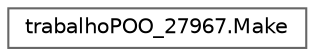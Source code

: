 digraph "Graphical Class Hierarchy"
{
 // LATEX_PDF_SIZE
  bgcolor="transparent";
  edge [fontname=Helvetica,fontsize=10,labelfontname=Helvetica,labelfontsize=10];
  node [fontname=Helvetica,fontsize=10,shape=box,height=0.2,width=0.4];
  rankdir="LR";
  Node0 [id="Node000000",label="trabalhoPOO_27967.Make",height=0.2,width=0.4,color="grey40", fillcolor="white", style="filled",URL="$classtrabalho_p_o_o__27967_1_1_make.html",tooltip="Purpose: Definition of Make and methods to deal with Make operations. Created by: Jose Alves a27967 C..."];
}
